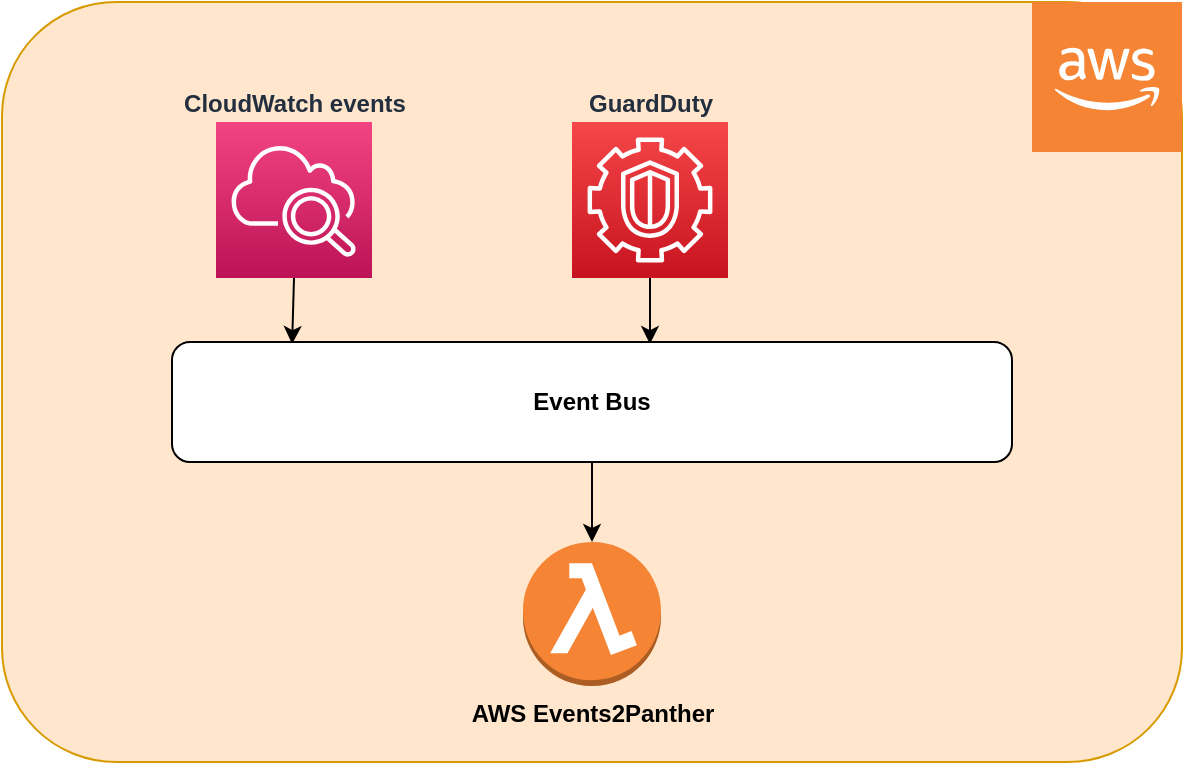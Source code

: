 <mxfile version="14.7.2" type="github"><diagram id="h569u8DtTfewGSpmWO_U" name="Page-1"><mxGraphModel dx="1422" dy="783" grid="1" gridSize="10" guides="1" tooltips="1" connect="1" arrows="1" fold="1" page="1" pageScale="1" pageWidth="827" pageHeight="1169" math="0" shadow="0"><root><mxCell id="0"/><mxCell id="1" parent="0"/><mxCell id="16fR0u0LPAKKEnV1Gi2a-15" value="" style="whiteSpace=wrap;html=1;rounded=1;fillColor=#ffe6cc;strokeColor=#d79b00;" vertex="1" parent="1"><mxGeometry x="175" y="190" width="590" height="380" as="geometry"/></mxCell><mxCell id="16fR0u0LPAKKEnV1Gi2a-2" value="" style="outlineConnect=0;dashed=0;verticalLabelPosition=bottom;verticalAlign=top;align=center;html=1;shape=mxgraph.aws3.cloud_2;fillColor=#F58534;gradientColor=none;rounded=1;" vertex="1" parent="1"><mxGeometry x="690" y="190" width="75" height="75" as="geometry"/></mxCell><mxCell id="16fR0u0LPAKKEnV1Gi2a-12" style="edgeStyle=orthogonalEdgeStyle;orthogonalLoop=1;jettySize=auto;html=1;exitX=0.5;exitY=1;exitDx=0;exitDy=0;exitPerimeter=0;entryX=0.569;entryY=0.017;entryDx=0;entryDy=0;entryPerimeter=0;" edge="1" parent="1" source="16fR0u0LPAKKEnV1Gi2a-4" target="16fR0u0LPAKKEnV1Gi2a-8"><mxGeometry relative="1" as="geometry"/></mxCell><mxCell id="16fR0u0LPAKKEnV1Gi2a-4" value="GuardDuty" style="points=[[0,0,0],[0.25,0,0],[0.5,0,0],[0.75,0,0],[1,0,0],[0,1,0],[0.25,1,0],[0.5,1,0],[0.75,1,0],[1,1,0],[0,0.25,0],[0,0.5,0],[0,0.75,0],[1,0.25,0],[1,0.5,0],[1,0.75,0]];outlineConnect=0;fontColor=#232F3E;gradientColor=#F54749;gradientDirection=north;fillColor=#C7131F;strokeColor=#ffffff;dashed=0;verticalLabelPosition=top;verticalAlign=bottom;align=center;html=1;fontSize=12;fontStyle=1;aspect=fixed;shape=mxgraph.aws4.resourceIcon;resIcon=mxgraph.aws4.guardduty;rounded=1;labelPosition=center;" vertex="1" parent="1"><mxGeometry x="460" y="250" width="78" height="78" as="geometry"/></mxCell><mxCell id="16fR0u0LPAKKEnV1Gi2a-5" value="AWS Events2Panther" style="outlineConnect=0;dashed=0;verticalLabelPosition=bottom;verticalAlign=top;align=center;html=1;shape=mxgraph.aws3.lambda_function;fillColor=#F58534;gradientColor=none;fontStyle=1;rounded=1;" vertex="1" parent="1"><mxGeometry x="435.5" y="460" width="69" height="72" as="geometry"/></mxCell><mxCell id="16fR0u0LPAKKEnV1Gi2a-11" style="edgeStyle=orthogonalEdgeStyle;orthogonalLoop=1;jettySize=auto;html=1;exitX=0.5;exitY=1;exitDx=0;exitDy=0;exitPerimeter=0;entryX=0.143;entryY=0.017;entryDx=0;entryDy=0;entryPerimeter=0;" edge="1" parent="1" source="16fR0u0LPAKKEnV1Gi2a-7" target="16fR0u0LPAKKEnV1Gi2a-8"><mxGeometry relative="1" as="geometry"/></mxCell><mxCell id="16fR0u0LPAKKEnV1Gi2a-7" value="CloudWatch events" style="points=[[0,0,0],[0.25,0,0],[0.5,0,0],[0.75,0,0],[1,0,0],[0,1,0],[0.25,1,0],[0.5,1,0],[0.75,1,0],[1,1,0],[0,0.25,0],[0,0.5,0],[0,0.75,0],[1,0.25,0],[1,0.5,0],[1,0.75,0]];points=[[0,0,0],[0.25,0,0],[0.5,0,0],[0.75,0,0],[1,0,0],[0,1,0],[0.25,1,0],[0.5,1,0],[0.75,1,0],[1,1,0],[0,0.25,0],[0,0.5,0],[0,0.75,0],[1,0.25,0],[1,0.5,0],[1,0.75,0]];outlineConnect=0;fontColor=#232F3E;gradientColor=#F34482;gradientDirection=north;fillColor=#BC1356;strokeColor=#ffffff;dashed=0;verticalLabelPosition=top;verticalAlign=bottom;align=center;html=1;fontSize=12;fontStyle=1;aspect=fixed;shape=mxgraph.aws4.resourceIcon;resIcon=mxgraph.aws4.cloudwatch_2;rounded=1;labelPosition=center;" vertex="1" parent="1"><mxGeometry x="282" y="250" width="78" height="78" as="geometry"/></mxCell><mxCell id="16fR0u0LPAKKEnV1Gi2a-13" style="edgeStyle=orthogonalEdgeStyle;orthogonalLoop=1;jettySize=auto;html=1;exitX=0.5;exitY=1;exitDx=0;exitDy=0;entryX=0.5;entryY=0;entryDx=0;entryDy=0;entryPerimeter=0;" edge="1" parent="1" source="16fR0u0LPAKKEnV1Gi2a-8" target="16fR0u0LPAKKEnV1Gi2a-5"><mxGeometry relative="1" as="geometry"/></mxCell><mxCell id="16fR0u0LPAKKEnV1Gi2a-8" value="Event Bus" style="whiteSpace=wrap;html=1;fontStyle=1;rounded=1;" vertex="1" parent="1"><mxGeometry x="260" y="360" width="420" height="60" as="geometry"/></mxCell></root></mxGraphModel></diagram></mxfile>